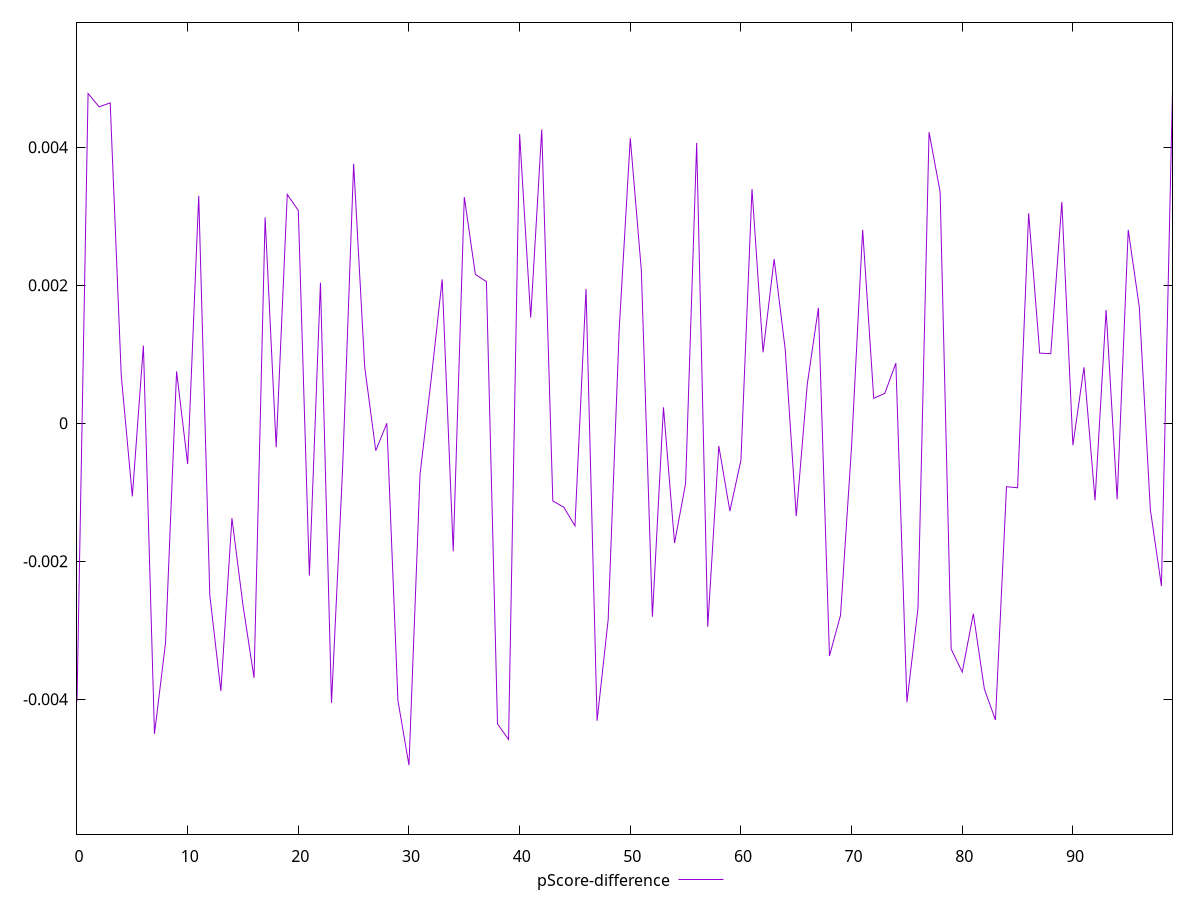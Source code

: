 reset

$pScoreDifference <<EOF
0 -0.004030097726115067
1 0.004780406725701569
2 0.004587621021847732
3 0.0046449762650585535
4 0.0006909852154611817
5 -0.0010589800741718225
6 0.0011274115668579165
7 -0.004501463507216474
8 -0.003182355257357883
9 0.0007530215705841004
10 -0.0005893868161480631
11 0.003298115620255504
12 -0.0024870009964654827
13 -0.003879588411616064
14 -0.001374966005080136
15 -0.0026368508585991046
16 -0.0036891415552904316
17 0.0029865475490452598
18 -0.00034607822764398666
19 0.0033176784095244605
20 0.0030846367047820955
21 -0.0022080813400205956
22 0.0020385977783561327
23 -0.004052445201954691
24 -0.0006650855813440382
25 0.0037625786393935545
26 0.000817312607576226
27 -0.00039632695502156423
28 0.000001330466931181995
29 -0.004016584398534806
30 -0.004954001432367128
31 -0.0007402229824183815
32 0.0006269824401444746
33 0.002086958147133111
34 -0.001853596405426372
35 0.0032806219587543373
36 0.0021588227721242026
37 0.002053106519167458
38 -0.004355795342528612
39 -0.0045817542866676275
40 0.004192399998082408
41 0.001532882366536703
42 0.004259080964558959
43 -0.001125397903796066
44 -0.0012174415503135583
45 -0.0014863101197540862
46 0.0019479363010620476
47 -0.004310551900500892
48 -0.0028490424131997205
49 0.0013659623252537667
50 0.004133106096704031
51 0.002217065331483581
52 -0.002802786013564984
53 0.00023255732792548667
54 -0.0017339911943899944
55 -0.0008711541065901107
56 0.004063870714558715
57 -0.002948032999379957
58 -0.00032834576204066046
59 -0.0012719013928084166
60 -0.0005329647217696687
61 0.0033947652701815656
62 0.001029848968144842
63 0.0023815789074294047
64 0.0010736254177873272
65 -0.001343919497313495
66 0.0005726609653322612
67 0.0016732013028796233
68 -0.0033715323750516113
69 -0.002781907340528522
70 -0.00032871114831101167
71 0.002805155094076417
72 0.00036370845870548063
73 0.0004341724798380131
74 0.0008719640237278004
75 -0.004042628407647908
76 -0.002682181870835576
77 0.004219968180120048
78 0.0033550303589702235
79 -0.0032720783521767993
80 -0.0036059778537558262
81 -0.0027593049660651348
82 -0.003851340348840493
83 -0.0042984723322779805
84 -0.0009179720102791
85 -0.0009340298141488068
86 0.003045244696252447
87 0.0010173243869191495
88 0.0010090767996067118
89 0.003208487008303451
90 -0.0003167508151170617
91 0.0008126646349512212
92 -0.0011151859060154479
93 0.0016429634533351445
94 -0.0011015517272244812
95 0.002804344572618578
96 0.0016843338686084453
97 -0.0012519903216298145
98 -0.0023571428263367
99 0.00481266734810204
EOF

set key outside below
set xrange [0:99]
set yrange [-0.005954001432367128:0.00581266734810204]
set trange [-0.005954001432367128:0.00581266734810204]
set terminal svg size 640, 500 enhanced background rgb 'white'
set output "report_00015_2021-02-09T16-11-33.973Z/first-contentful-paint/samples/pages+cached+noadtech+nomedia/pScore-difference/values.svg"

plot $pScoreDifference title "pScore-difference" with line

reset
